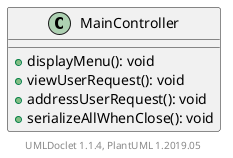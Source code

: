 @startuml

    class MainController [[MainController.html]] {
        +displayMenu(): void
        +viewUserRequest(): void
        +addressUserRequest(): void
        +serializeAllWhenClose(): void
    }


    center footer UMLDoclet 1.1.4, PlantUML 1.2019.05
@enduml
